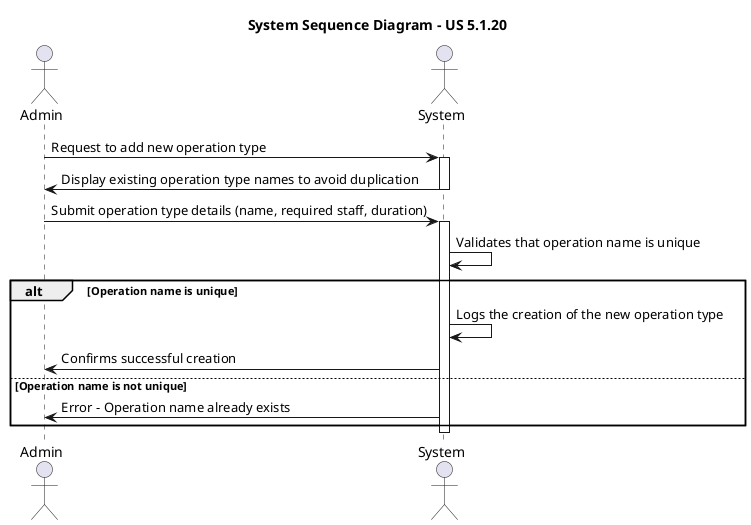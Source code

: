@startuml ssd
title System Sequence Diagram - US 5.1.20 

actor Admin
actor System

Admin -> System: Request to add new operation type
activate System
System -> Admin: Display existing operation type names to avoid duplication
deactivate System
Admin -> System: Submit operation type details (name, required staff, duration)
activate System
System -> System: Validates that operation name is unique
alt Operation name is unique
    System -> System: Logs the creation of the new operation type
    System -> Admin: Confirms successful creation
else Operation name is not unique
    System -> Admin: Error - Operation name already exists
end
deactivate System
@enduml
